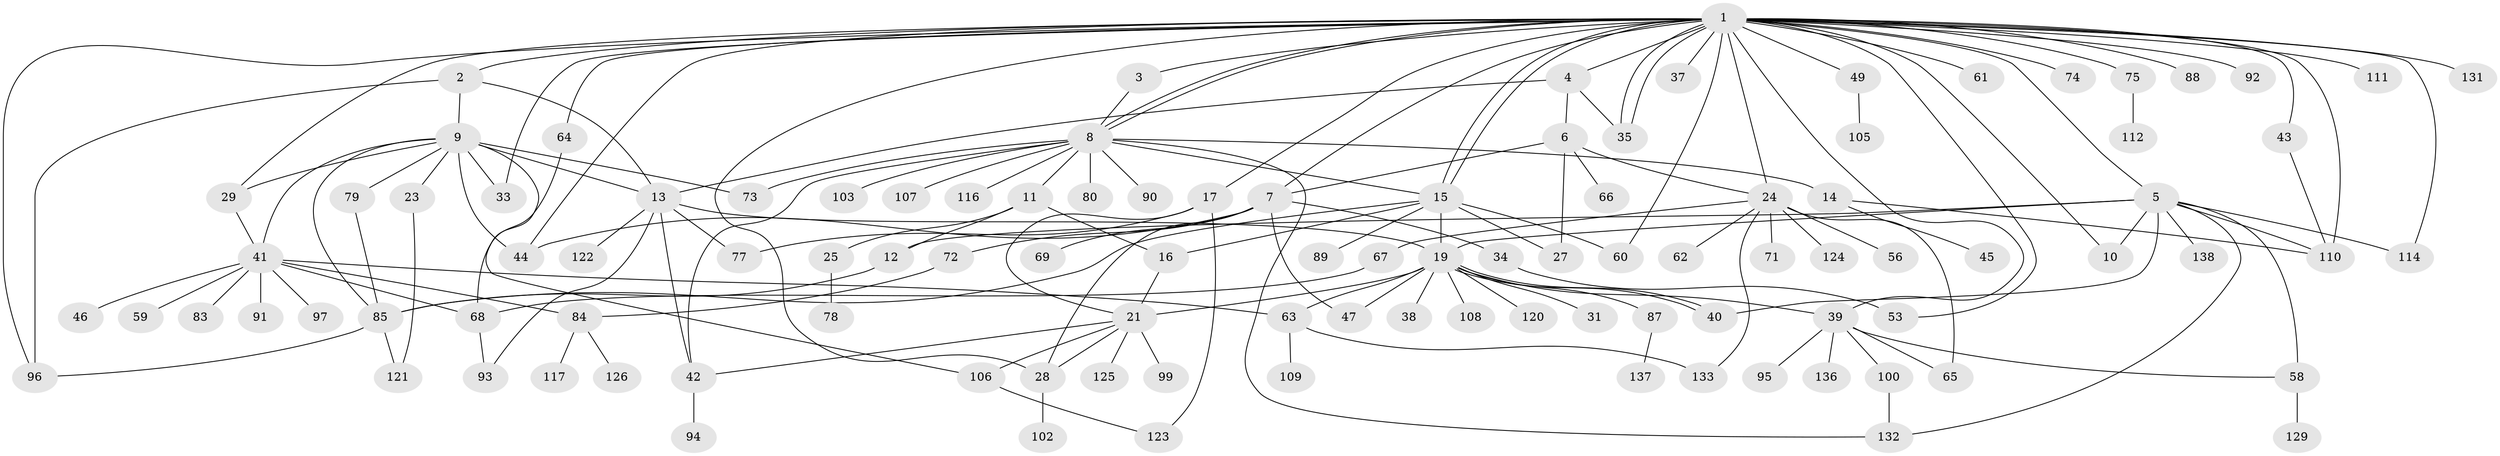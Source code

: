 // original degree distribution, {37: 0.007246376811594203, 4: 0.09420289855072464, 3: 0.09420289855072464, 5: 0.043478260869565216, 11: 0.014492753623188406, 8: 0.021739130434782608, 13: 0.014492753623188406, 2: 0.2826086956521739, 10: 0.007246376811594203, 7: 0.021739130434782608, 1: 0.39855072463768115}
// Generated by graph-tools (version 1.1) at 2025/11/02/27/25 16:11:10]
// undirected, 107 vertices, 163 edges
graph export_dot {
graph [start="1"]
  node [color=gray90,style=filled];
  1 [super="+86"];
  2 [super="+134"];
  3 [super="+113"];
  4 [super="+76"];
  5 [super="+18"];
  6 [super="+26"];
  7 [super="+48"];
  8 [super="+32"];
  9 [super="+101"];
  10;
  11 [super="+55"];
  12 [super="+51"];
  13 [super="+82"];
  14;
  15 [super="+52"];
  16;
  17;
  19 [super="+20"];
  21 [super="+22"];
  23;
  24 [super="+30"];
  25;
  27;
  28;
  29 [super="+54"];
  31;
  33 [super="+81"];
  34 [super="+36"];
  35 [super="+104"];
  37;
  38 [super="+57"];
  39 [super="+98"];
  40;
  41 [super="+50"];
  42;
  43;
  44;
  45;
  46;
  47;
  49;
  53;
  56;
  58 [super="+128"];
  59;
  60;
  61;
  62;
  63 [super="+130"];
  64;
  65;
  66;
  67;
  68 [super="+70"];
  69;
  71;
  72;
  73;
  74;
  75;
  77;
  78;
  79;
  80;
  83;
  84 [super="+118"];
  85 [super="+127"];
  87;
  88;
  89;
  90 [super="+115"];
  91;
  92;
  93;
  94;
  95;
  96;
  97;
  99;
  100;
  102;
  103;
  105;
  106;
  107;
  108;
  109;
  110 [super="+119"];
  111;
  112;
  114;
  116;
  117;
  120;
  121;
  122;
  123;
  124;
  125;
  126;
  129;
  131;
  132 [super="+135"];
  133;
  136;
  137;
  138;
  1 -- 2;
  1 -- 3;
  1 -- 4;
  1 -- 5 [weight=2];
  1 -- 7;
  1 -- 8;
  1 -- 8;
  1 -- 10;
  1 -- 15;
  1 -- 15;
  1 -- 17;
  1 -- 24;
  1 -- 28;
  1 -- 29;
  1 -- 35;
  1 -- 35;
  1 -- 37;
  1 -- 39;
  1 -- 43;
  1 -- 44;
  1 -- 49;
  1 -- 53 [weight=2];
  1 -- 60;
  1 -- 61;
  1 -- 64;
  1 -- 74;
  1 -- 75;
  1 -- 88;
  1 -- 92;
  1 -- 96;
  1 -- 111;
  1 -- 114;
  1 -- 131;
  1 -- 110;
  1 -- 33;
  2 -- 9;
  2 -- 96;
  2 -- 13;
  3 -- 8;
  4 -- 6;
  4 -- 35;
  4 -- 13;
  5 -- 10;
  5 -- 12;
  5 -- 40;
  5 -- 58;
  5 -- 114;
  5 -- 132;
  5 -- 138;
  5 -- 19;
  5 -- 110;
  6 -- 7;
  6 -- 27;
  6 -- 66;
  6 -- 24;
  7 -- 34;
  7 -- 44;
  7 -- 47;
  7 -- 69;
  7 -- 72;
  7 -- 28;
  8 -- 11 [weight=2];
  8 -- 14;
  8 -- 15;
  8 -- 42;
  8 -- 73;
  8 -- 103;
  8 -- 107;
  8 -- 116;
  8 -- 90;
  8 -- 80;
  8 -- 132;
  9 -- 13;
  9 -- 23;
  9 -- 29;
  9 -- 33;
  9 -- 73;
  9 -- 79;
  9 -- 106;
  9 -- 85;
  9 -- 41;
  9 -- 44;
  11 -- 12;
  11 -- 16;
  11 -- 25;
  12 -- 85;
  13 -- 19;
  13 -- 42;
  13 -- 77;
  13 -- 93;
  13 -- 122;
  14 -- 45;
  14 -- 110;
  15 -- 16;
  15 -- 19;
  15 -- 27;
  15 -- 60;
  15 -- 85;
  15 -- 89;
  16 -- 21;
  17 -- 77;
  17 -- 123;
  17 -- 21;
  19 -- 31;
  19 -- 38;
  19 -- 39;
  19 -- 40;
  19 -- 40;
  19 -- 47;
  19 -- 63;
  19 -- 87;
  19 -- 108;
  19 -- 120;
  19 -- 21;
  21 -- 28;
  21 -- 42;
  21 -- 106;
  21 -- 125;
  21 -- 99;
  23 -- 121;
  24 -- 56;
  24 -- 62;
  24 -- 71;
  24 -- 124;
  24 -- 133;
  24 -- 65;
  24 -- 67;
  25 -- 78;
  28 -- 102;
  29 -- 41;
  34 -- 53;
  39 -- 58;
  39 -- 65;
  39 -- 95;
  39 -- 100;
  39 -- 136;
  41 -- 46;
  41 -- 59;
  41 -- 83;
  41 -- 84;
  41 -- 91;
  41 -- 97;
  41 -- 68;
  41 -- 63;
  42 -- 94;
  43 -- 110;
  49 -- 105;
  58 -- 129;
  63 -- 109;
  63 -- 133;
  64 -- 68;
  67 -- 68;
  68 -- 93;
  72 -- 84;
  75 -- 112;
  79 -- 85;
  84 -- 117;
  84 -- 126;
  85 -- 121;
  85 -- 96;
  87 -- 137;
  100 -- 132;
  106 -- 123;
}
